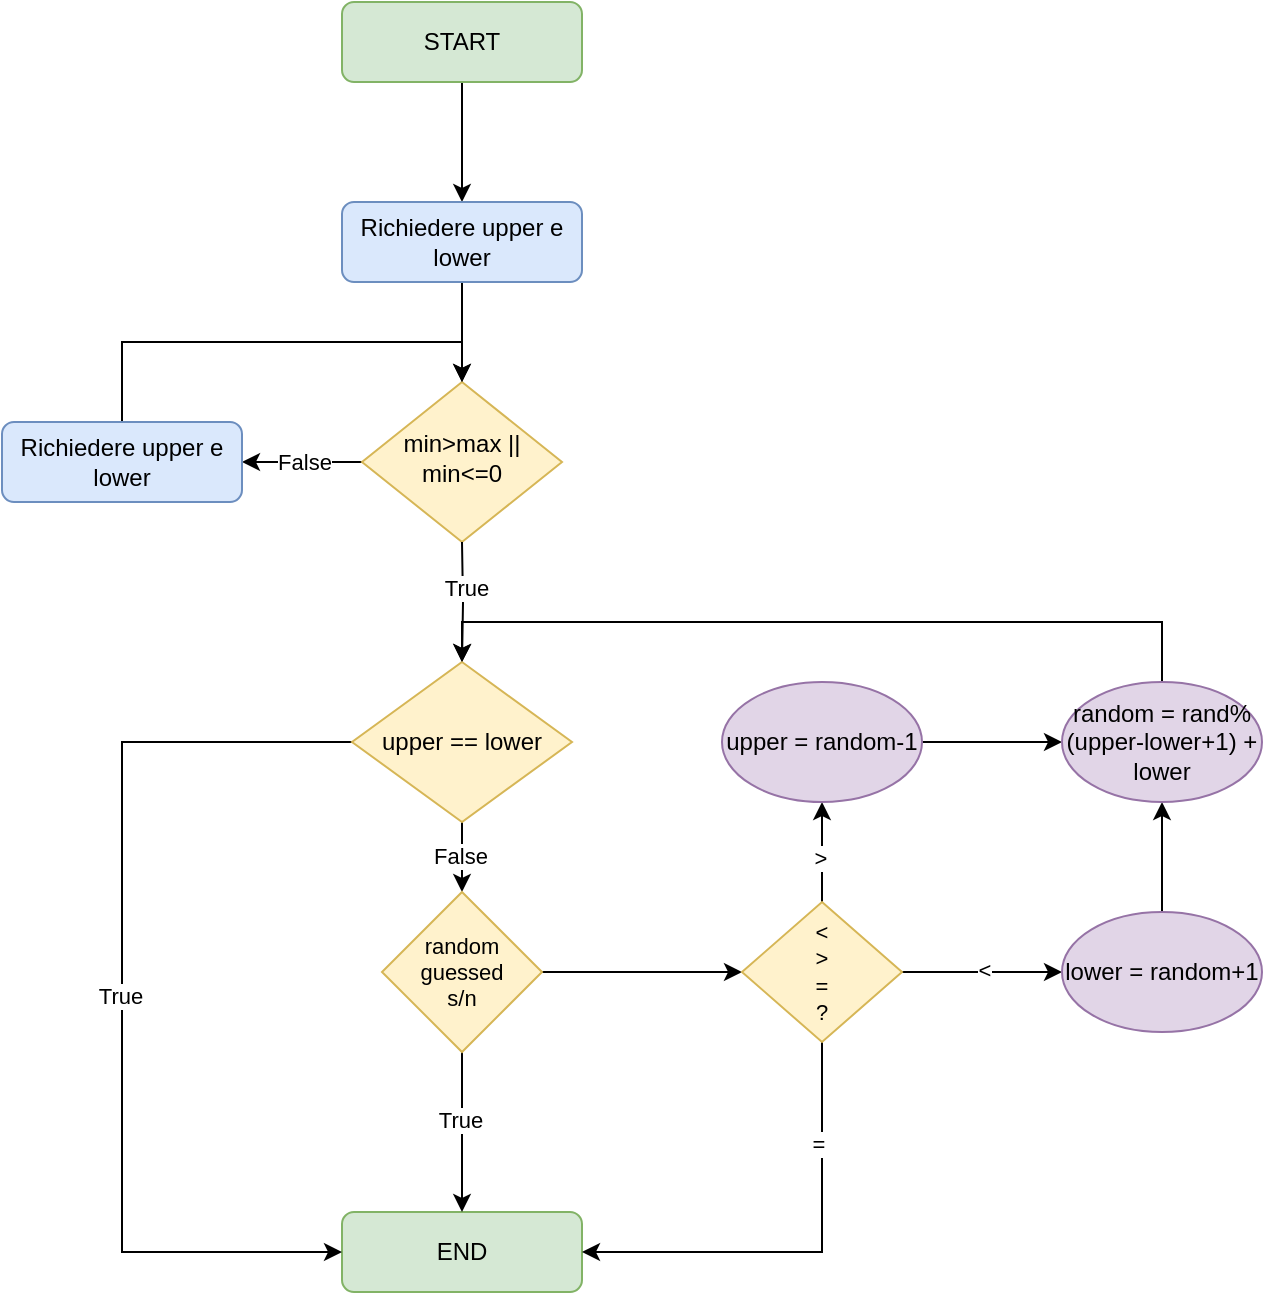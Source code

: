 <mxfile version="15.4.3" type="github">
  <diagram id="C5RBs43oDa-KdzZeNtuy" name="Page-1">
    <mxGraphModel dx="1422" dy="712" grid="1" gridSize="10" guides="1" tooltips="1" connect="1" arrows="1" fold="1" page="1" pageScale="1" pageWidth="827" pageHeight="1169" math="0" shadow="0">
      <root>
        <mxCell id="0" />
        <mxCell id="1" parent="0" />
        <mxCell id="WdPFZgfa4yOID9Smy8OC-17" style="edgeStyle=orthogonalEdgeStyle;rounded=0;orthogonalLoop=1;jettySize=auto;html=1;entryX=0.5;entryY=0;entryDx=0;entryDy=0;" parent="1" source="BfhJvHPS9isf7Mbj4-IG-23" target="WdPFZgfa4yOID9Smy8OC-16" edge="1">
          <mxGeometry relative="1" as="geometry" />
        </mxCell>
        <mxCell id="BfhJvHPS9isf7Mbj4-IG-23" value="START" style="rounded=1;whiteSpace=wrap;html=1;fontSize=12;glass=0;strokeWidth=1;shadow=0;fillColor=#d5e8d4;strokeColor=#82b366;" parent="1" vertex="1">
          <mxGeometry x="320" y="170" width="120" height="40" as="geometry" />
        </mxCell>
        <mxCell id="WdPFZgfa4yOID9Smy8OC-14" style="edgeStyle=orthogonalEdgeStyle;rounded=0;orthogonalLoop=1;jettySize=auto;html=1;exitX=0;exitY=0.5;exitDx=0;exitDy=0;entryX=1;entryY=0.5;entryDx=0;entryDy=0;" parent="1" source="BfhJvHPS9isf7Mbj4-IG-26" edge="1">
          <mxGeometry relative="1" as="geometry">
            <mxPoint x="270" y="400" as="targetPoint" />
          </mxGeometry>
        </mxCell>
        <mxCell id="WdPFZgfa4yOID9Smy8OC-23" value="False" style="edgeLabel;html=1;align=center;verticalAlign=middle;resizable=0;points=[];" parent="WdPFZgfa4yOID9Smy8OC-14" vertex="1" connectable="0">
          <mxGeometry x="-0.024" relative="1" as="geometry">
            <mxPoint as="offset" />
          </mxGeometry>
        </mxCell>
        <mxCell id="BfhJvHPS9isf7Mbj4-IG-26" value="min&amp;gt;max || min&amp;lt;=0" style="rhombus;whiteSpace=wrap;html=1;shadow=0;fontFamily=Helvetica;fontSize=12;align=center;strokeWidth=1;spacing=6;spacingTop=-4;fillColor=#fff2cc;strokeColor=#d6b656;" parent="1" vertex="1">
          <mxGeometry x="330" y="360" width="100" height="80" as="geometry" />
        </mxCell>
        <mxCell id="BfhJvHPS9isf7Mbj4-IG-27" value="END" style="rounded=1;whiteSpace=wrap;html=1;fontSize=12;glass=0;strokeWidth=1;shadow=0;fillColor=#d5e8d4;strokeColor=#82b366;" parent="1" vertex="1">
          <mxGeometry x="320" y="775" width="120" height="40" as="geometry" />
        </mxCell>
        <mxCell id="WdPFZgfa4yOID9Smy8OC-27" style="edgeStyle=orthogonalEdgeStyle;rounded=0;orthogonalLoop=1;jettySize=auto;html=1;exitX=0.5;exitY=1;exitDx=0;exitDy=0;entryX=0.5;entryY=0;entryDx=0;entryDy=0;" parent="1" target="BfhJvHPS9isf7Mbj4-IG-36" edge="1">
          <mxGeometry relative="1" as="geometry">
            <mxPoint x="380" y="440" as="sourcePoint" />
          </mxGeometry>
        </mxCell>
        <mxCell id="WdPFZgfa4yOID9Smy8OC-29" value="True" style="edgeLabel;html=1;align=center;verticalAlign=middle;resizable=0;points=[];" parent="WdPFZgfa4yOID9Smy8OC-27" vertex="1" connectable="0">
          <mxGeometry x="-0.246" y="1" relative="1" as="geometry">
            <mxPoint as="offset" />
          </mxGeometry>
        </mxCell>
        <mxCell id="WdPFZgfa4yOID9Smy8OC-32" style="edgeStyle=orthogonalEdgeStyle;rounded=0;orthogonalLoop=1;jettySize=auto;html=1;exitX=0;exitY=0.5;exitDx=0;exitDy=0;entryX=0;entryY=0.5;entryDx=0;entryDy=0;" parent="1" source="BfhJvHPS9isf7Mbj4-IG-36" target="BfhJvHPS9isf7Mbj4-IG-27" edge="1">
          <mxGeometry relative="1" as="geometry">
            <Array as="points">
              <mxPoint x="210" y="540" />
              <mxPoint x="210" y="795" />
            </Array>
          </mxGeometry>
        </mxCell>
        <mxCell id="WdPFZgfa4yOID9Smy8OC-33" value="True" style="edgeLabel;html=1;align=center;verticalAlign=middle;resizable=0;points=[];" parent="WdPFZgfa4yOID9Smy8OC-32" vertex="1" connectable="0">
          <mxGeometry x="0.006" y="-1" relative="1" as="geometry">
            <mxPoint as="offset" />
          </mxGeometry>
        </mxCell>
        <mxCell id="WdPFZgfa4yOID9Smy8OC-35" style="edgeStyle=orthogonalEdgeStyle;rounded=0;orthogonalLoop=1;jettySize=auto;html=1;exitX=0.5;exitY=1;exitDx=0;exitDy=0;entryX=0.5;entryY=0;entryDx=0;entryDy=0;" parent="1" source="BfhJvHPS9isf7Mbj4-IG-36" target="BfhJvHPS9isf7Mbj4-IG-38" edge="1">
          <mxGeometry relative="1" as="geometry" />
        </mxCell>
        <mxCell id="WdPFZgfa4yOID9Smy8OC-45" value="False" style="edgeLabel;html=1;align=center;verticalAlign=middle;resizable=0;points=[];" parent="WdPFZgfa4yOID9Smy8OC-35" vertex="1" connectable="0">
          <mxGeometry x="-0.057" y="-1" relative="1" as="geometry">
            <mxPoint as="offset" />
          </mxGeometry>
        </mxCell>
        <mxCell id="BfhJvHPS9isf7Mbj4-IG-36" value="upper == lower" style="rhombus;whiteSpace=wrap;html=1;fontSize=12;fillColor=#fff2cc;strokeColor=#d6b656;" parent="1" vertex="1">
          <mxGeometry x="325" y="500" width="110" height="80" as="geometry" />
        </mxCell>
        <mxCell id="WdPFZgfa4yOID9Smy8OC-57" style="edgeStyle=orthogonalEdgeStyle;rounded=0;orthogonalLoop=1;jettySize=auto;html=1;exitX=0.5;exitY=1;exitDx=0;exitDy=0;entryX=0.5;entryY=0;entryDx=0;entryDy=0;" parent="1" source="BfhJvHPS9isf7Mbj4-IG-38" target="BfhJvHPS9isf7Mbj4-IG-27" edge="1">
          <mxGeometry relative="1" as="geometry" />
        </mxCell>
        <mxCell id="WdPFZgfa4yOID9Smy8OC-62" value="True" style="edgeLabel;html=1;align=center;verticalAlign=middle;resizable=0;points=[];" parent="WdPFZgfa4yOID9Smy8OC-57" vertex="1" connectable="0">
          <mxGeometry x="-0.15" y="-1" relative="1" as="geometry">
            <mxPoint as="offset" />
          </mxGeometry>
        </mxCell>
        <mxCell id="WdPFZgfa4yOID9Smy8OC-58" style="edgeStyle=orthogonalEdgeStyle;rounded=0;orthogonalLoop=1;jettySize=auto;html=1;exitX=1;exitY=0.5;exitDx=0;exitDy=0;entryX=0;entryY=0.5;entryDx=0;entryDy=0;" parent="1" source="BfhJvHPS9isf7Mbj4-IG-38" target="BfhJvHPS9isf7Mbj4-IG-42" edge="1">
          <mxGeometry relative="1" as="geometry" />
        </mxCell>
        <mxCell id="BfhJvHPS9isf7Mbj4-IG-38" value="&lt;div style=&quot;font-size: 11px&quot;&gt;&lt;font style=&quot;font-size: 11px&quot;&gt;random guessed&lt;/font&gt;&lt;/div&gt;&lt;div style=&quot;font-size: 11px&quot;&gt;&lt;font style=&quot;font-size: 11px&quot;&gt;&lt;font style=&quot;font-size: 11px&quot;&gt;s/n&lt;/font&gt;&lt;br&gt;&lt;/font&gt;&lt;/div&gt;" style="rhombus;whiteSpace=wrap;html=1;fontSize=12;fillColor=#fff2cc;strokeColor=#d6b656;" parent="1" vertex="1">
          <mxGeometry x="340" y="615" width="80" height="80" as="geometry" />
        </mxCell>
        <mxCell id="WdPFZgfa4yOID9Smy8OC-50" style="edgeStyle=orthogonalEdgeStyle;rounded=0;orthogonalLoop=1;jettySize=auto;html=1;exitX=1;exitY=0.5;exitDx=0;exitDy=0;entryX=0;entryY=0.5;entryDx=0;entryDy=0;" parent="1" source="BfhJvHPS9isf7Mbj4-IG-42" target="WdPFZgfa4yOID9Smy8OC-40" edge="1">
          <mxGeometry relative="1" as="geometry" />
        </mxCell>
        <mxCell id="WdPFZgfa4yOID9Smy8OC-53" value="&amp;lt;" style="edgeLabel;html=1;align=center;verticalAlign=middle;resizable=0;points=[];" parent="WdPFZgfa4yOID9Smy8OC-50" vertex="1" connectable="0">
          <mxGeometry x="0.024" y="1" relative="1" as="geometry">
            <mxPoint as="offset" />
          </mxGeometry>
        </mxCell>
        <mxCell id="WdPFZgfa4yOID9Smy8OC-63" style="edgeStyle=orthogonalEdgeStyle;rounded=0;orthogonalLoop=1;jettySize=auto;html=1;exitX=0.5;exitY=1;exitDx=0;exitDy=0;entryX=1;entryY=0.5;entryDx=0;entryDy=0;" parent="1" source="BfhJvHPS9isf7Mbj4-IG-42" target="BfhJvHPS9isf7Mbj4-IG-27" edge="1">
          <mxGeometry relative="1" as="geometry" />
        </mxCell>
        <mxCell id="WdPFZgfa4yOID9Smy8OC-64" value="=" style="edgeLabel;html=1;align=center;verticalAlign=middle;resizable=0;points=[];" parent="WdPFZgfa4yOID9Smy8OC-63" vertex="1" connectable="0">
          <mxGeometry x="-0.547" y="-2" relative="1" as="geometry">
            <mxPoint as="offset" />
          </mxGeometry>
        </mxCell>
        <mxCell id="WdPFZgfa4yOID9Smy8OC-65" style="edgeStyle=orthogonalEdgeStyle;rounded=0;orthogonalLoop=1;jettySize=auto;html=1;exitX=0.5;exitY=0;exitDx=0;exitDy=0;entryX=0.5;entryY=1;entryDx=0;entryDy=0;" parent="1" source="BfhJvHPS9isf7Mbj4-IG-42" target="WdPFZgfa4yOID9Smy8OC-41" edge="1">
          <mxGeometry relative="1" as="geometry" />
        </mxCell>
        <mxCell id="WdPFZgfa4yOID9Smy8OC-68" value="&amp;gt;" style="edgeLabel;html=1;align=center;verticalAlign=middle;resizable=0;points=[];" parent="WdPFZgfa4yOID9Smy8OC-65" vertex="1" connectable="0">
          <mxGeometry x="-0.126" y="1" relative="1" as="geometry">
            <mxPoint as="offset" />
          </mxGeometry>
        </mxCell>
        <mxCell id="BfhJvHPS9isf7Mbj4-IG-42" value="&amp;lt;&lt;br&gt;&amp;gt;&lt;br&gt;=&lt;br&gt;?" style="rhombus;whiteSpace=wrap;html=1;fontSize=11;fillColor=#fff2cc;strokeColor=#d6b656;" parent="1" vertex="1">
          <mxGeometry x="520" y="620" width="80" height="70" as="geometry" />
        </mxCell>
        <mxCell id="WdPFZgfa4yOID9Smy8OC-24" style="edgeStyle=orthogonalEdgeStyle;rounded=0;orthogonalLoop=1;jettySize=auto;html=1;exitX=0.5;exitY=0;exitDx=0;exitDy=0;entryX=0.5;entryY=0;entryDx=0;entryDy=0;" parent="1" source="WdPFZgfa4yOID9Smy8OC-15" target="BfhJvHPS9isf7Mbj4-IG-26" edge="1">
          <mxGeometry relative="1" as="geometry" />
        </mxCell>
        <mxCell id="WdPFZgfa4yOID9Smy8OC-15" value="Richiedere upper e lower" style="rounded=1;whiteSpace=wrap;html=1;fontSize=12;glass=0;strokeWidth=1;shadow=0;fillColor=#dae8fc;strokeColor=#6c8ebf;" parent="1" vertex="1">
          <mxGeometry x="150" y="380" width="120" height="40" as="geometry" />
        </mxCell>
        <mxCell id="WdPFZgfa4yOID9Smy8OC-18" style="edgeStyle=orthogonalEdgeStyle;rounded=0;orthogonalLoop=1;jettySize=auto;html=1;exitX=0.5;exitY=1;exitDx=0;exitDy=0;entryX=0.5;entryY=0;entryDx=0;entryDy=0;" parent="1" source="WdPFZgfa4yOID9Smy8OC-16" target="BfhJvHPS9isf7Mbj4-IG-26" edge="1">
          <mxGeometry relative="1" as="geometry" />
        </mxCell>
        <mxCell id="WdPFZgfa4yOID9Smy8OC-16" value="Richiedere upper e lower" style="rounded=1;whiteSpace=wrap;html=1;fontSize=12;glass=0;strokeWidth=1;shadow=0;fillColor=#dae8fc;strokeColor=#6c8ebf;" parent="1" vertex="1">
          <mxGeometry x="320" y="270" width="120" height="40" as="geometry" />
        </mxCell>
        <mxCell id="WdPFZgfa4yOID9Smy8OC-66" style="edgeStyle=orthogonalEdgeStyle;rounded=0;orthogonalLoop=1;jettySize=auto;html=1;exitX=0.5;exitY=0;exitDx=0;exitDy=0;entryX=0.5;entryY=1;entryDx=0;entryDy=0;" parent="1" source="WdPFZgfa4yOID9Smy8OC-40" target="WdPFZgfa4yOID9Smy8OC-46" edge="1">
          <mxGeometry relative="1" as="geometry" />
        </mxCell>
        <mxCell id="WdPFZgfa4yOID9Smy8OC-40" value="lower = random+1" style="ellipse;whiteSpace=wrap;html=1;fillColor=#e1d5e7;strokeColor=#9673a6;" parent="1" vertex="1">
          <mxGeometry x="680" y="625" width="100" height="60" as="geometry" />
        </mxCell>
        <mxCell id="WdPFZgfa4yOID9Smy8OC-67" style="edgeStyle=orthogonalEdgeStyle;rounded=0;orthogonalLoop=1;jettySize=auto;html=1;exitX=1;exitY=0.5;exitDx=0;exitDy=0;entryX=0;entryY=0.5;entryDx=0;entryDy=0;" parent="1" source="WdPFZgfa4yOID9Smy8OC-41" target="WdPFZgfa4yOID9Smy8OC-46" edge="1">
          <mxGeometry relative="1" as="geometry" />
        </mxCell>
        <mxCell id="WdPFZgfa4yOID9Smy8OC-41" value="upper = random-1" style="ellipse;whiteSpace=wrap;html=1;fillColor=#e1d5e7;strokeColor=#9673a6;" parent="1" vertex="1">
          <mxGeometry x="510" y="510" width="100" height="60" as="geometry" />
        </mxCell>
        <mxCell id="WdPFZgfa4yOID9Smy8OC-52" style="edgeStyle=orthogonalEdgeStyle;rounded=0;orthogonalLoop=1;jettySize=auto;html=1;exitX=0.5;exitY=0;exitDx=0;exitDy=0;entryX=0.5;entryY=0;entryDx=0;entryDy=0;" parent="1" source="WdPFZgfa4yOID9Smy8OC-46" target="BfhJvHPS9isf7Mbj4-IG-36" edge="1">
          <mxGeometry relative="1" as="geometry">
            <Array as="points">
              <mxPoint x="730" y="480" />
              <mxPoint x="380" y="480" />
            </Array>
          </mxGeometry>
        </mxCell>
        <mxCell id="WdPFZgfa4yOID9Smy8OC-46" value="random = rand%(upper-lower+1) + lower" style="ellipse;whiteSpace=wrap;html=1;fillColor=#e1d5e7;strokeColor=#9673a6;" parent="1" vertex="1">
          <mxGeometry x="680" y="510" width="100" height="60" as="geometry" />
        </mxCell>
      </root>
    </mxGraphModel>
  </diagram>
</mxfile>
